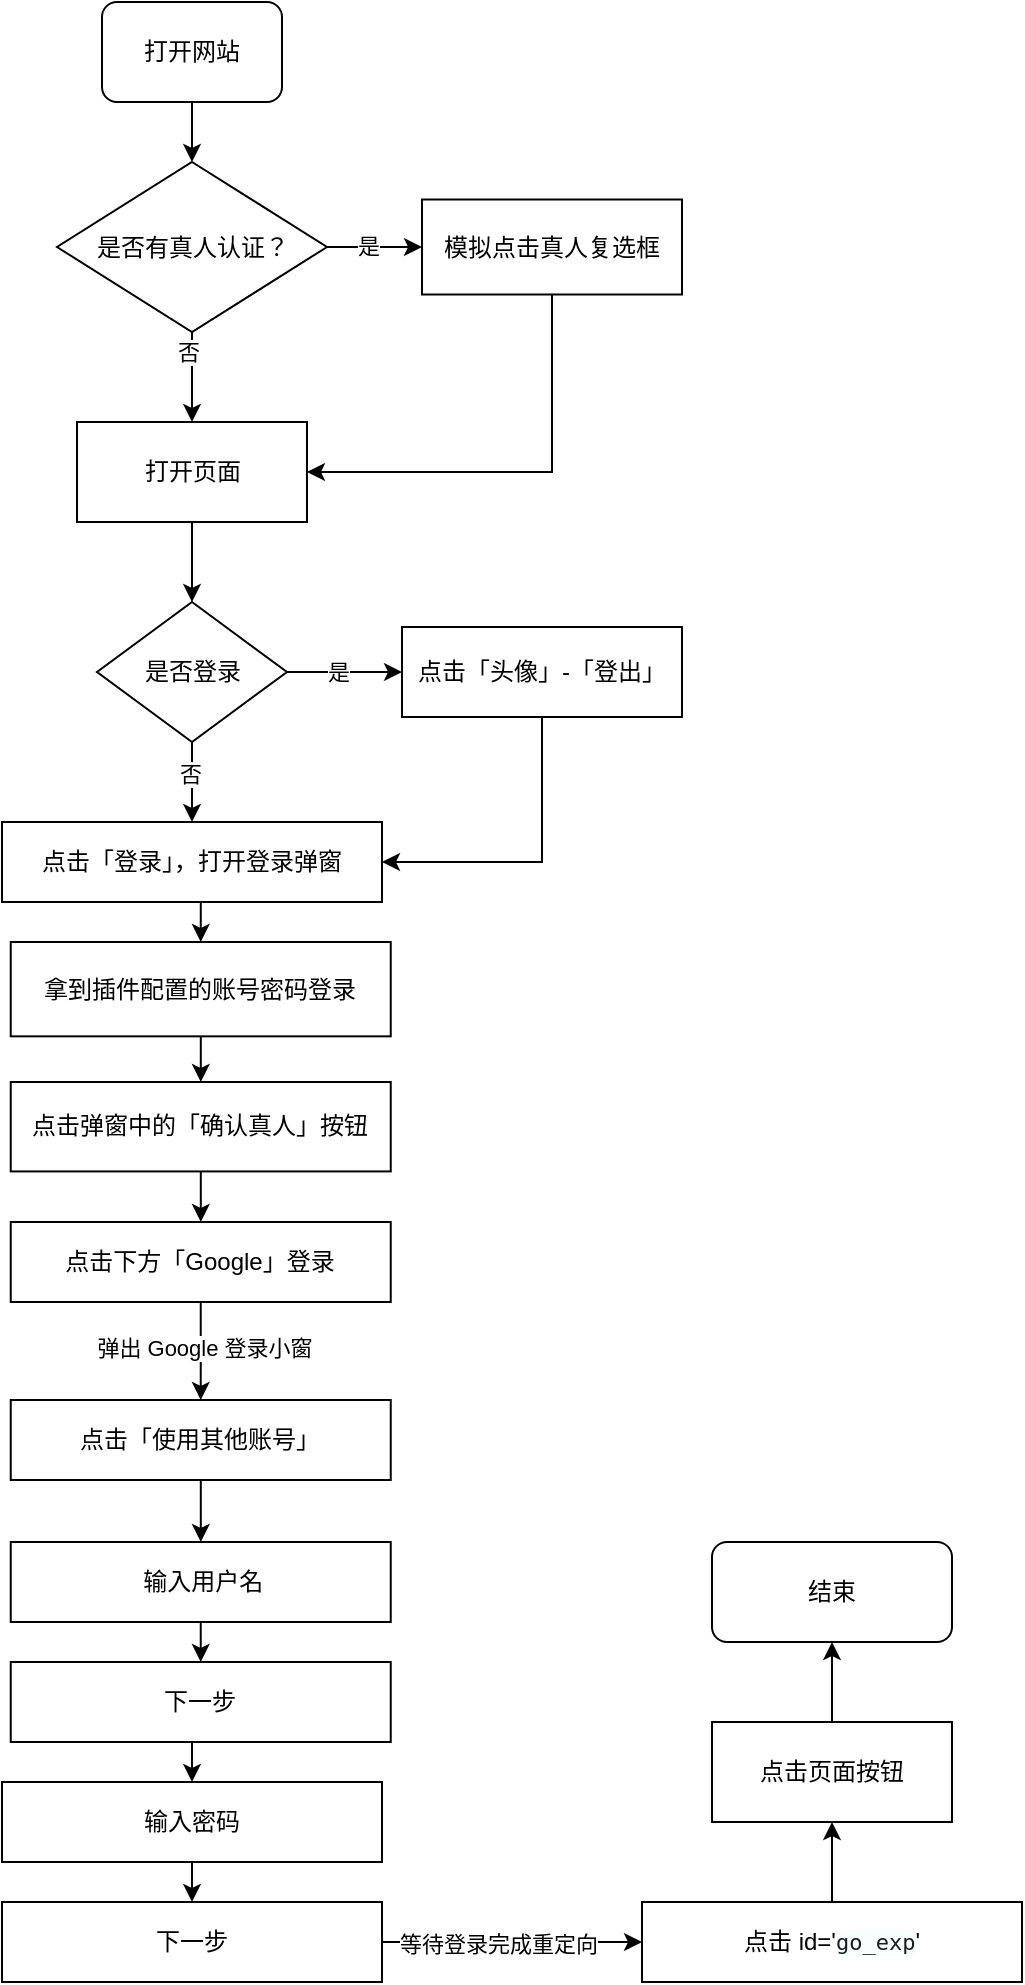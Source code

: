 <mxfile version="26.0.16">
  <diagram name="第 1 页" id="o-Kw1XIDLWY3aRJx19Gg">
    <mxGraphModel dx="1060" dy="646" grid="1" gridSize="10" guides="1" tooltips="1" connect="1" arrows="1" fold="1" page="1" pageScale="1" pageWidth="827" pageHeight="1169" math="0" shadow="0">
      <root>
        <mxCell id="0" />
        <mxCell id="1" parent="0" />
        <mxCell id="ENtFjuH8JmTMNNRTZU6O-4" value="" style="edgeStyle=orthogonalEdgeStyle;rounded=0;orthogonalLoop=1;jettySize=auto;html=1;" edge="1" parent="1" source="ENtFjuH8JmTMNNRTZU6O-2" target="ENtFjuH8JmTMNNRTZU6O-3">
          <mxGeometry relative="1" as="geometry" />
        </mxCell>
        <mxCell id="ENtFjuH8JmTMNNRTZU6O-2" value="打开网站" style="rounded=1;whiteSpace=wrap;html=1;" vertex="1" parent="1">
          <mxGeometry x="90" y="40" width="90" height="50" as="geometry" />
        </mxCell>
        <mxCell id="ENtFjuH8JmTMNNRTZU6O-6" value="" style="edgeStyle=orthogonalEdgeStyle;rounded=0;orthogonalLoop=1;jettySize=auto;html=1;" edge="1" parent="1" source="ENtFjuH8JmTMNNRTZU6O-3" target="ENtFjuH8JmTMNNRTZU6O-5">
          <mxGeometry relative="1" as="geometry" />
        </mxCell>
        <mxCell id="ENtFjuH8JmTMNNRTZU6O-7" value="否" style="edgeLabel;html=1;align=center;verticalAlign=middle;resizable=0;points=[];" vertex="1" connectable="0" parent="ENtFjuH8JmTMNNRTZU6O-6">
          <mxGeometry x="-0.556" y="-2" relative="1" as="geometry">
            <mxPoint as="offset" />
          </mxGeometry>
        </mxCell>
        <mxCell id="ENtFjuH8JmTMNNRTZU6O-9" value="" style="edgeStyle=orthogonalEdgeStyle;rounded=0;orthogonalLoop=1;jettySize=auto;html=1;" edge="1" parent="1" source="ENtFjuH8JmTMNNRTZU6O-3" target="ENtFjuH8JmTMNNRTZU6O-8">
          <mxGeometry relative="1" as="geometry" />
        </mxCell>
        <mxCell id="ENtFjuH8JmTMNNRTZU6O-10" value="是" style="edgeLabel;html=1;align=center;verticalAlign=middle;resizable=0;points=[];" vertex="1" connectable="0" parent="ENtFjuH8JmTMNNRTZU6O-9">
          <mxGeometry x="-0.166" y="2" relative="1" as="geometry">
            <mxPoint y="1" as="offset" />
          </mxGeometry>
        </mxCell>
        <mxCell id="ENtFjuH8JmTMNNRTZU6O-3" value="是否有真人认证？" style="rhombus;whiteSpace=wrap;html=1;rounded=0;" vertex="1" parent="1">
          <mxGeometry x="67.5" y="120" width="135" height="85" as="geometry" />
        </mxCell>
        <mxCell id="ENtFjuH8JmTMNNRTZU6O-15" style="edgeStyle=orthogonalEdgeStyle;rounded=0;orthogonalLoop=1;jettySize=auto;html=1;exitX=0.5;exitY=1;exitDx=0;exitDy=0;entryX=0.5;entryY=0;entryDx=0;entryDy=0;" edge="1" parent="1" source="ENtFjuH8JmTMNNRTZU6O-5" target="ENtFjuH8JmTMNNRTZU6O-13">
          <mxGeometry relative="1" as="geometry" />
        </mxCell>
        <mxCell id="ENtFjuH8JmTMNNRTZU6O-5" value="打开页面" style="whiteSpace=wrap;html=1;rounded=0;" vertex="1" parent="1">
          <mxGeometry x="77.5" y="250" width="115" height="50" as="geometry" />
        </mxCell>
        <mxCell id="ENtFjuH8JmTMNNRTZU6O-11" style="edgeStyle=orthogonalEdgeStyle;rounded=0;orthogonalLoop=1;jettySize=auto;html=1;exitX=0.5;exitY=1;exitDx=0;exitDy=0;entryX=1;entryY=0.5;entryDx=0;entryDy=0;" edge="1" parent="1" source="ENtFjuH8JmTMNNRTZU6O-8" target="ENtFjuH8JmTMNNRTZU6O-5">
          <mxGeometry relative="1" as="geometry" />
        </mxCell>
        <mxCell id="ENtFjuH8JmTMNNRTZU6O-8" value="模拟点击真人复选框" style="whiteSpace=wrap;html=1;rounded=0;" vertex="1" parent="1">
          <mxGeometry x="250" y="138.75" width="130" height="47.5" as="geometry" />
        </mxCell>
        <mxCell id="ENtFjuH8JmTMNNRTZU6O-17" value="" style="edgeStyle=orthogonalEdgeStyle;rounded=0;orthogonalLoop=1;jettySize=auto;html=1;" edge="1" parent="1" source="ENtFjuH8JmTMNNRTZU6O-13" target="ENtFjuH8JmTMNNRTZU6O-16">
          <mxGeometry relative="1" as="geometry" />
        </mxCell>
        <mxCell id="ENtFjuH8JmTMNNRTZU6O-18" value="否" style="edgeLabel;html=1;align=center;verticalAlign=middle;resizable=0;points=[];" vertex="1" connectable="0" parent="ENtFjuH8JmTMNNRTZU6O-17">
          <mxGeometry x="-0.2" y="-1" relative="1" as="geometry">
            <mxPoint as="offset" />
          </mxGeometry>
        </mxCell>
        <mxCell id="ENtFjuH8JmTMNNRTZU6O-20" value="" style="edgeStyle=orthogonalEdgeStyle;rounded=0;orthogonalLoop=1;jettySize=auto;html=1;" edge="1" parent="1" source="ENtFjuH8JmTMNNRTZU6O-13" target="ENtFjuH8JmTMNNRTZU6O-19">
          <mxGeometry relative="1" as="geometry" />
        </mxCell>
        <mxCell id="ENtFjuH8JmTMNNRTZU6O-21" value="是" style="edgeLabel;html=1;align=center;verticalAlign=middle;resizable=0;points=[];" vertex="1" connectable="0" parent="ENtFjuH8JmTMNNRTZU6O-20">
          <mxGeometry x="-0.126" relative="1" as="geometry">
            <mxPoint as="offset" />
          </mxGeometry>
        </mxCell>
        <mxCell id="ENtFjuH8JmTMNNRTZU6O-13" value="是否登录" style="rhombus;whiteSpace=wrap;html=1;rounded=0;" vertex="1" parent="1">
          <mxGeometry x="87.5" y="340" width="95" height="70" as="geometry" />
        </mxCell>
        <mxCell id="ENtFjuH8JmTMNNRTZU6O-24" style="edgeStyle=orthogonalEdgeStyle;rounded=0;orthogonalLoop=1;jettySize=auto;html=1;exitX=0.5;exitY=1;exitDx=0;exitDy=0;entryX=0.5;entryY=0;entryDx=0;entryDy=0;" edge="1" parent="1" source="ENtFjuH8JmTMNNRTZU6O-16" target="ENtFjuH8JmTMNNRTZU6O-23">
          <mxGeometry relative="1" as="geometry" />
        </mxCell>
        <mxCell id="ENtFjuH8JmTMNNRTZU6O-16" value="点击「登录」，打开登录弹窗" style="whiteSpace=wrap;html=1;rounded=0;" vertex="1" parent="1">
          <mxGeometry x="40" y="450" width="190" height="40" as="geometry" />
        </mxCell>
        <mxCell id="ENtFjuH8JmTMNNRTZU6O-22" style="edgeStyle=orthogonalEdgeStyle;rounded=0;orthogonalLoop=1;jettySize=auto;html=1;exitX=0.5;exitY=1;exitDx=0;exitDy=0;entryX=1;entryY=0.5;entryDx=0;entryDy=0;" edge="1" parent="1" source="ENtFjuH8JmTMNNRTZU6O-19" target="ENtFjuH8JmTMNNRTZU6O-16">
          <mxGeometry relative="1" as="geometry" />
        </mxCell>
        <mxCell id="ENtFjuH8JmTMNNRTZU6O-19" value="点击「头像」-「登出」" style="whiteSpace=wrap;html=1;rounded=0;" vertex="1" parent="1">
          <mxGeometry x="240" y="352.5" width="140" height="45" as="geometry" />
        </mxCell>
        <mxCell id="ENtFjuH8JmTMNNRTZU6O-26" value="" style="edgeStyle=orthogonalEdgeStyle;rounded=0;orthogonalLoop=1;jettySize=auto;html=1;" edge="1" parent="1" source="ENtFjuH8JmTMNNRTZU6O-23" target="ENtFjuH8JmTMNNRTZU6O-25">
          <mxGeometry relative="1" as="geometry" />
        </mxCell>
        <mxCell id="ENtFjuH8JmTMNNRTZU6O-23" value="拿到插件配置的账号密码登录" style="whiteSpace=wrap;html=1;rounded=0;aspect=fixed;" vertex="1" parent="1">
          <mxGeometry x="44.37" y="510" width="190" height="47.17" as="geometry" />
        </mxCell>
        <mxCell id="ENtFjuH8JmTMNNRTZU6O-28" value="" style="edgeStyle=orthogonalEdgeStyle;rounded=0;orthogonalLoop=1;jettySize=auto;html=1;" edge="1" parent="1" source="ENtFjuH8JmTMNNRTZU6O-25" target="ENtFjuH8JmTMNNRTZU6O-27">
          <mxGeometry relative="1" as="geometry" />
        </mxCell>
        <mxCell id="ENtFjuH8JmTMNNRTZU6O-25" value="点击弹窗中的「确认真人」按钮" style="whiteSpace=wrap;html=1;rounded=0;aspect=fixed;" vertex="1" parent="1">
          <mxGeometry x="44.37" y="580" width="190" height="44.71" as="geometry" />
        </mxCell>
        <mxCell id="ENtFjuH8JmTMNNRTZU6O-30" value="" style="edgeStyle=orthogonalEdgeStyle;rounded=0;orthogonalLoop=1;jettySize=auto;html=1;" edge="1" parent="1" source="ENtFjuH8JmTMNNRTZU6O-27" target="ENtFjuH8JmTMNNRTZU6O-29">
          <mxGeometry relative="1" as="geometry" />
        </mxCell>
        <mxCell id="ENtFjuH8JmTMNNRTZU6O-31" value="弹出 Google 登录小窗" style="edgeLabel;html=1;align=center;verticalAlign=middle;resizable=0;points=[];" vertex="1" connectable="0" parent="ENtFjuH8JmTMNNRTZU6O-30">
          <mxGeometry x="-0.08" y="1" relative="1" as="geometry">
            <mxPoint as="offset" />
          </mxGeometry>
        </mxCell>
        <mxCell id="ENtFjuH8JmTMNNRTZU6O-27" value="点击下方「Google」登录" style="whiteSpace=wrap;html=1;rounded=0;" vertex="1" parent="1">
          <mxGeometry x="44.37" y="650" width="190" height="40" as="geometry" />
        </mxCell>
        <mxCell id="ENtFjuH8JmTMNNRTZU6O-33" value="" style="edgeStyle=orthogonalEdgeStyle;rounded=0;orthogonalLoop=1;jettySize=auto;html=1;" edge="1" parent="1" source="ENtFjuH8JmTMNNRTZU6O-29" target="ENtFjuH8JmTMNNRTZU6O-32">
          <mxGeometry relative="1" as="geometry" />
        </mxCell>
        <mxCell id="ENtFjuH8JmTMNNRTZU6O-29" value="点击「使用其他账号」" style="whiteSpace=wrap;html=1;rounded=0;" vertex="1" parent="1">
          <mxGeometry x="44.37" y="739" width="190" height="40" as="geometry" />
        </mxCell>
        <mxCell id="ENtFjuH8JmTMNNRTZU6O-35" style="edgeStyle=orthogonalEdgeStyle;rounded=0;orthogonalLoop=1;jettySize=auto;html=1;exitX=0.5;exitY=1;exitDx=0;exitDy=0;entryX=0.5;entryY=0;entryDx=0;entryDy=0;" edge="1" parent="1" source="ENtFjuH8JmTMNNRTZU6O-32" target="ENtFjuH8JmTMNNRTZU6O-34">
          <mxGeometry relative="1" as="geometry" />
        </mxCell>
        <mxCell id="ENtFjuH8JmTMNNRTZU6O-32" value="&amp;nbsp;输入用户名" style="whiteSpace=wrap;html=1;rounded=0;" vertex="1" parent="1">
          <mxGeometry x="44.37" y="810" width="190" height="40" as="geometry" />
        </mxCell>
        <mxCell id="ENtFjuH8JmTMNNRTZU6O-37" style="edgeStyle=orthogonalEdgeStyle;rounded=0;orthogonalLoop=1;jettySize=auto;html=1;exitX=0.5;exitY=1;exitDx=0;exitDy=0;entryX=0.5;entryY=0;entryDx=0;entryDy=0;" edge="1" parent="1" source="ENtFjuH8JmTMNNRTZU6O-34" target="ENtFjuH8JmTMNNRTZU6O-36">
          <mxGeometry relative="1" as="geometry" />
        </mxCell>
        <mxCell id="ENtFjuH8JmTMNNRTZU6O-34" value="下一步" style="whiteSpace=wrap;html=1;rounded=0;" vertex="1" parent="1">
          <mxGeometry x="44.37" y="870" width="190" height="40" as="geometry" />
        </mxCell>
        <mxCell id="ENtFjuH8JmTMNNRTZU6O-39" style="edgeStyle=orthogonalEdgeStyle;rounded=0;orthogonalLoop=1;jettySize=auto;html=1;exitX=0.5;exitY=1;exitDx=0;exitDy=0;entryX=0.5;entryY=0;entryDx=0;entryDy=0;" edge="1" parent="1" source="ENtFjuH8JmTMNNRTZU6O-36" target="ENtFjuH8JmTMNNRTZU6O-38">
          <mxGeometry relative="1" as="geometry" />
        </mxCell>
        <mxCell id="ENtFjuH8JmTMNNRTZU6O-36" value="输入密码" style="whiteSpace=wrap;html=1;rounded=0;" vertex="1" parent="1">
          <mxGeometry x="40" y="930" width="190" height="40" as="geometry" />
        </mxCell>
        <mxCell id="ENtFjuH8JmTMNNRTZU6O-41" style="edgeStyle=orthogonalEdgeStyle;rounded=0;orthogonalLoop=1;jettySize=auto;html=1;exitX=1;exitY=0.5;exitDx=0;exitDy=0;entryX=0;entryY=0.5;entryDx=0;entryDy=0;" edge="1" parent="1" source="ENtFjuH8JmTMNNRTZU6O-38" target="ENtFjuH8JmTMNNRTZU6O-40">
          <mxGeometry relative="1" as="geometry" />
        </mxCell>
        <mxCell id="ENtFjuH8JmTMNNRTZU6O-42" value="等待登录完成重定向" style="edgeLabel;html=1;align=center;verticalAlign=middle;resizable=0;points=[];" vertex="1" connectable="0" parent="ENtFjuH8JmTMNNRTZU6O-41">
          <mxGeometry x="-0.108" y="-1" relative="1" as="geometry">
            <mxPoint as="offset" />
          </mxGeometry>
        </mxCell>
        <mxCell id="ENtFjuH8JmTMNNRTZU6O-38" value="下一步" style="whiteSpace=wrap;html=1;rounded=0;" vertex="1" parent="1">
          <mxGeometry x="40" y="990" width="190" height="40" as="geometry" />
        </mxCell>
        <mxCell id="ENtFjuH8JmTMNNRTZU6O-44" value="" style="edgeStyle=orthogonalEdgeStyle;rounded=0;orthogonalLoop=1;jettySize=auto;html=1;" edge="1" parent="1" source="ENtFjuH8JmTMNNRTZU6O-40" target="ENtFjuH8JmTMNNRTZU6O-43">
          <mxGeometry relative="1" as="geometry" />
        </mxCell>
        <mxCell id="ENtFjuH8JmTMNNRTZU6O-40" value="点击 id=&#39;&lt;span style=&quot;color: rgb(23, 29, 30); font-family: monospace; font-size: 11px; text-align: left; white-space-collapse: preserve; background-color: rgb(248, 253, 255);&quot;&gt;go_exp&lt;/span&gt;&#39;" style="whiteSpace=wrap;html=1;rounded=0;" vertex="1" parent="1">
          <mxGeometry x="360" y="990" width="190" height="40" as="geometry" />
        </mxCell>
        <mxCell id="ENtFjuH8JmTMNNRTZU6O-46" style="edgeStyle=orthogonalEdgeStyle;rounded=0;orthogonalLoop=1;jettySize=auto;html=1;exitX=0.5;exitY=0;exitDx=0;exitDy=0;" edge="1" parent="1" source="ENtFjuH8JmTMNNRTZU6O-43" target="ENtFjuH8JmTMNNRTZU6O-45">
          <mxGeometry relative="1" as="geometry" />
        </mxCell>
        <mxCell id="ENtFjuH8JmTMNNRTZU6O-43" value="点击页面按钮" style="whiteSpace=wrap;html=1;rounded=0;" vertex="1" parent="1">
          <mxGeometry x="395" y="900" width="120" height="50" as="geometry" />
        </mxCell>
        <mxCell id="ENtFjuH8JmTMNNRTZU6O-45" value="结束" style="rounded=1;whiteSpace=wrap;html=1;" vertex="1" parent="1">
          <mxGeometry x="395" y="810" width="120" height="50" as="geometry" />
        </mxCell>
      </root>
    </mxGraphModel>
  </diagram>
</mxfile>
